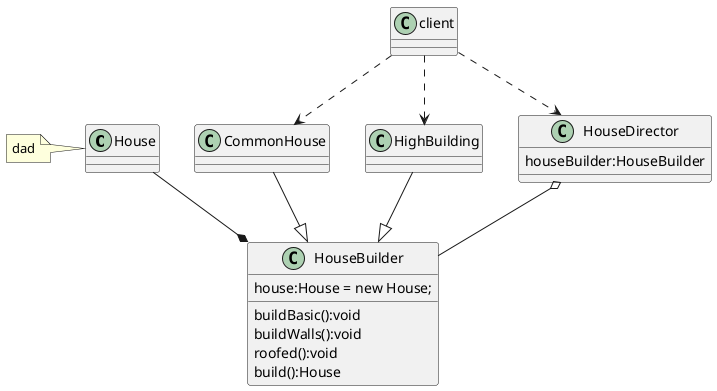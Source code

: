 @startuml

class House

note left of House :dad

class HouseBuilder{
house:House = new House;
buildBasic():void
buildWalls():void
roofed():void
build():House
}

CommonHouse --|>HouseBuilder
HighBuilding --|> HouseBuilder

class HouseDirector{
houseBuilder:HouseBuilder
}

House --*HouseBuilder

HouseDirector o--HouseBuilder


client ..>HouseDirector
client ..>CommonHouse
client ..>HighBuilding

@enduml